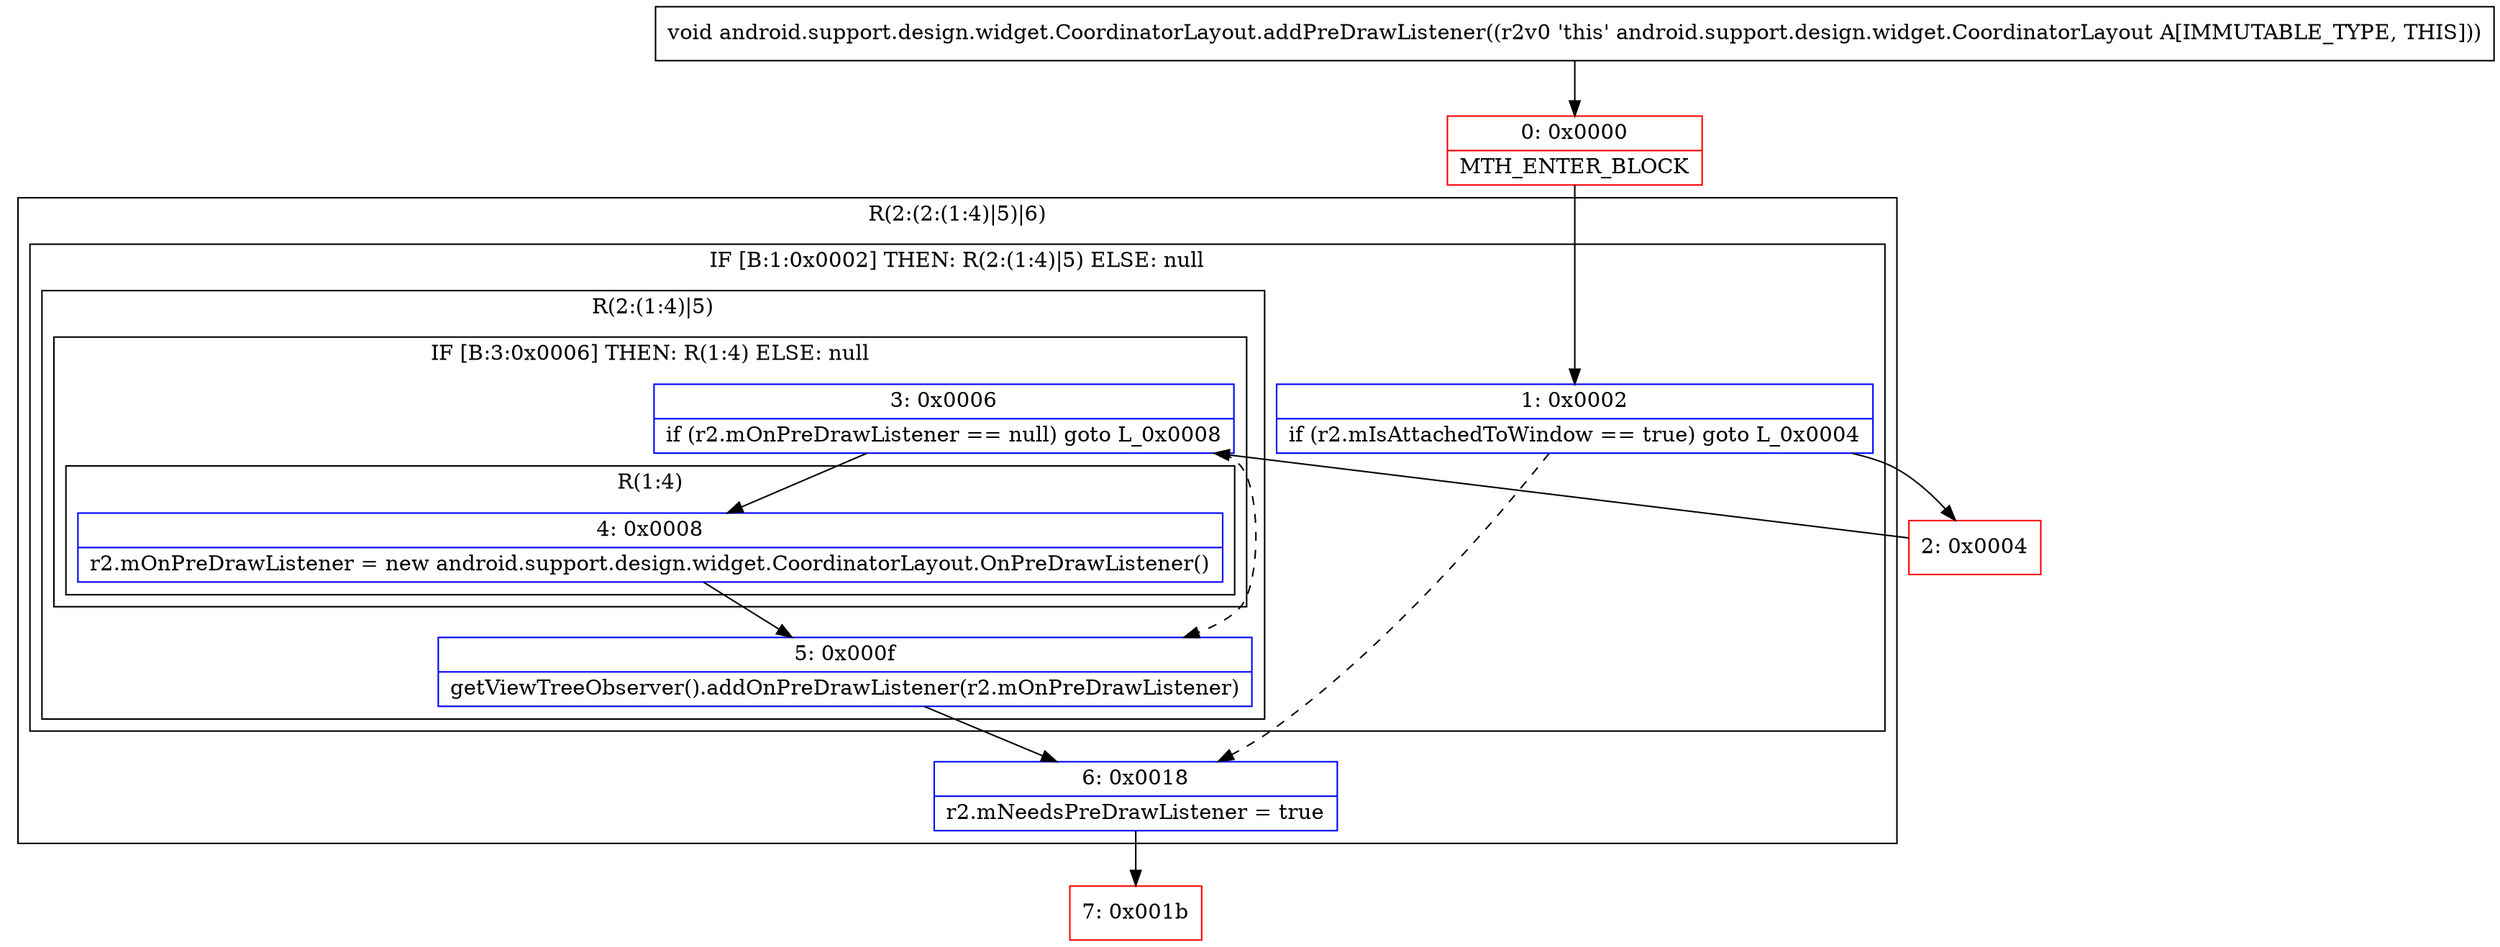 digraph "CFG forandroid.support.design.widget.CoordinatorLayout.addPreDrawListener()V" {
subgraph cluster_Region_1604931471 {
label = "R(2:(2:(1:4)|5)|6)";
node [shape=record,color=blue];
subgraph cluster_IfRegion_1047817766 {
label = "IF [B:1:0x0002] THEN: R(2:(1:4)|5) ELSE: null";
node [shape=record,color=blue];
Node_1 [shape=record,label="{1\:\ 0x0002|if (r2.mIsAttachedToWindow == true) goto L_0x0004\l}"];
subgraph cluster_Region_1085776265 {
label = "R(2:(1:4)|5)";
node [shape=record,color=blue];
subgraph cluster_IfRegion_1584473121 {
label = "IF [B:3:0x0006] THEN: R(1:4) ELSE: null";
node [shape=record,color=blue];
Node_3 [shape=record,label="{3\:\ 0x0006|if (r2.mOnPreDrawListener == null) goto L_0x0008\l}"];
subgraph cluster_Region_1269947735 {
label = "R(1:4)";
node [shape=record,color=blue];
Node_4 [shape=record,label="{4\:\ 0x0008|r2.mOnPreDrawListener = new android.support.design.widget.CoordinatorLayout.OnPreDrawListener()\l}"];
}
}
Node_5 [shape=record,label="{5\:\ 0x000f|getViewTreeObserver().addOnPreDrawListener(r2.mOnPreDrawListener)\l}"];
}
}
Node_6 [shape=record,label="{6\:\ 0x0018|r2.mNeedsPreDrawListener = true\l}"];
}
Node_0 [shape=record,color=red,label="{0\:\ 0x0000|MTH_ENTER_BLOCK\l}"];
Node_2 [shape=record,color=red,label="{2\:\ 0x0004}"];
Node_7 [shape=record,color=red,label="{7\:\ 0x001b}"];
MethodNode[shape=record,label="{void android.support.design.widget.CoordinatorLayout.addPreDrawListener((r2v0 'this' android.support.design.widget.CoordinatorLayout A[IMMUTABLE_TYPE, THIS])) }"];
MethodNode -> Node_0;
Node_1 -> Node_2;
Node_1 -> Node_6[style=dashed];
Node_3 -> Node_4;
Node_3 -> Node_5[style=dashed];
Node_4 -> Node_5;
Node_5 -> Node_6;
Node_6 -> Node_7;
Node_0 -> Node_1;
Node_2 -> Node_3;
}

